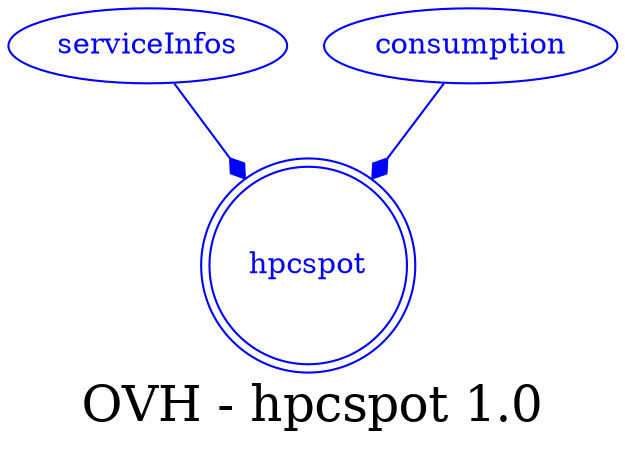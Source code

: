 digraph LexiconGraph {
graph[label="OVH - hpcspot 1.0", fontsize=24]
splines=true
"hpcspot" [color=blue, fontcolor=blue, shape=doublecircle]
"serviceInfos" -> "hpcspot" [color=blue, fontcolor=blue, arrowhead=diamond, arrowtail=none]
"serviceInfos" [color=blue, fontcolor=blue, shape=ellipse]
"consumption" -> "hpcspot" [color=blue, fontcolor=blue, arrowhead=diamond, arrowtail=none]
"consumption" [color=blue, fontcolor=blue, shape=ellipse]
}
